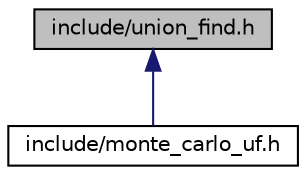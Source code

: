 digraph "include/union_find.h"
{
  edge [fontname="Helvetica",fontsize="10",labelfontname="Helvetica",labelfontsize="10"];
  node [fontname="Helvetica",fontsize="10",shape=record];
  Node1 [label="include/union_find.h",height=0.2,width=0.4,color="black", fillcolor="grey75", style="filled" fontcolor="black"];
  Node1 -> Node2 [dir="back",color="midnightblue",fontsize="10",style="solid",fontname="Helvetica"];
  Node2 [label="include/monte_carlo_uf.h",height=0.2,width=0.4,color="black", fillcolor="white", style="filled",URL="$monte__carlo__uf_8h.html",tooltip="A function that runs the Monte-Carlo simulation with the union-find structure. "];
}
